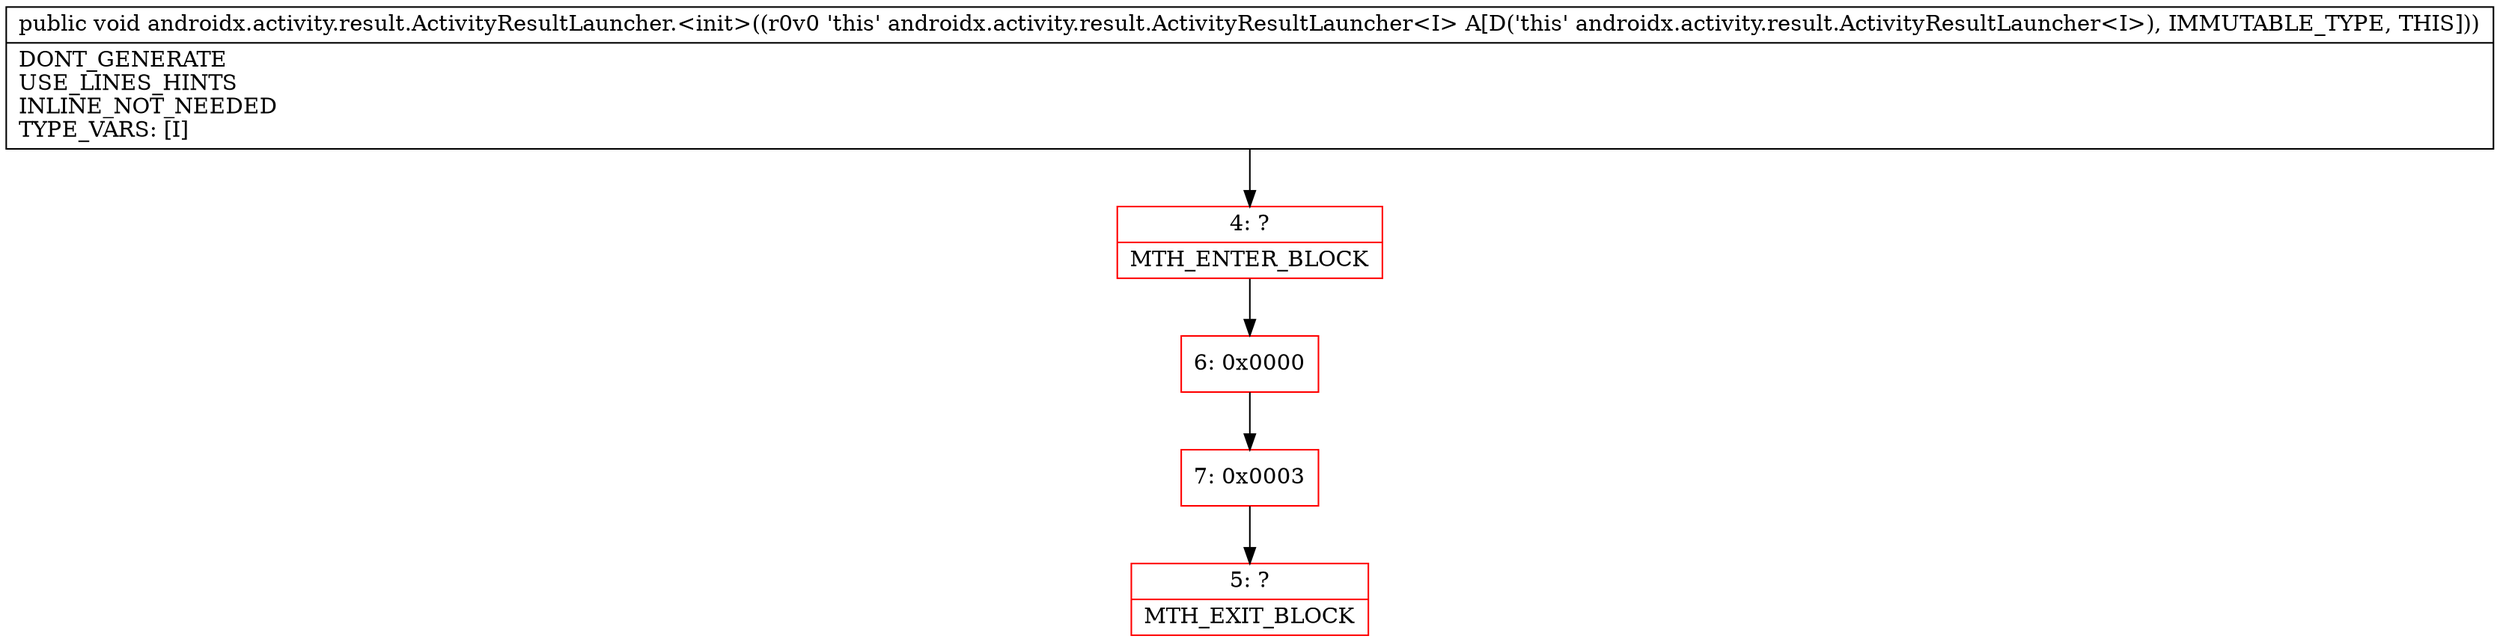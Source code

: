 digraph "CFG forandroidx.activity.result.ActivityResultLauncher.\<init\>()V" {
subgraph cluster_Region_766226744 {
label = "R(0)";
node [shape=record,color=blue];
}
Node_4 [shape=record,color=red,label="{4\:\ ?|MTH_ENTER_BLOCK\l}"];
Node_6 [shape=record,color=red,label="{6\:\ 0x0000}"];
Node_7 [shape=record,color=red,label="{7\:\ 0x0003}"];
Node_5 [shape=record,color=red,label="{5\:\ ?|MTH_EXIT_BLOCK\l}"];
MethodNode[shape=record,label="{public void androidx.activity.result.ActivityResultLauncher.\<init\>((r0v0 'this' androidx.activity.result.ActivityResultLauncher\<I\> A[D('this' androidx.activity.result.ActivityResultLauncher\<I\>), IMMUTABLE_TYPE, THIS]))  | DONT_GENERATE\lUSE_LINES_HINTS\lINLINE_NOT_NEEDED\lTYPE_VARS: [I]\l}"];
MethodNode -> Node_4;Node_4 -> Node_6;
Node_6 -> Node_7;
Node_7 -> Node_5;
}

